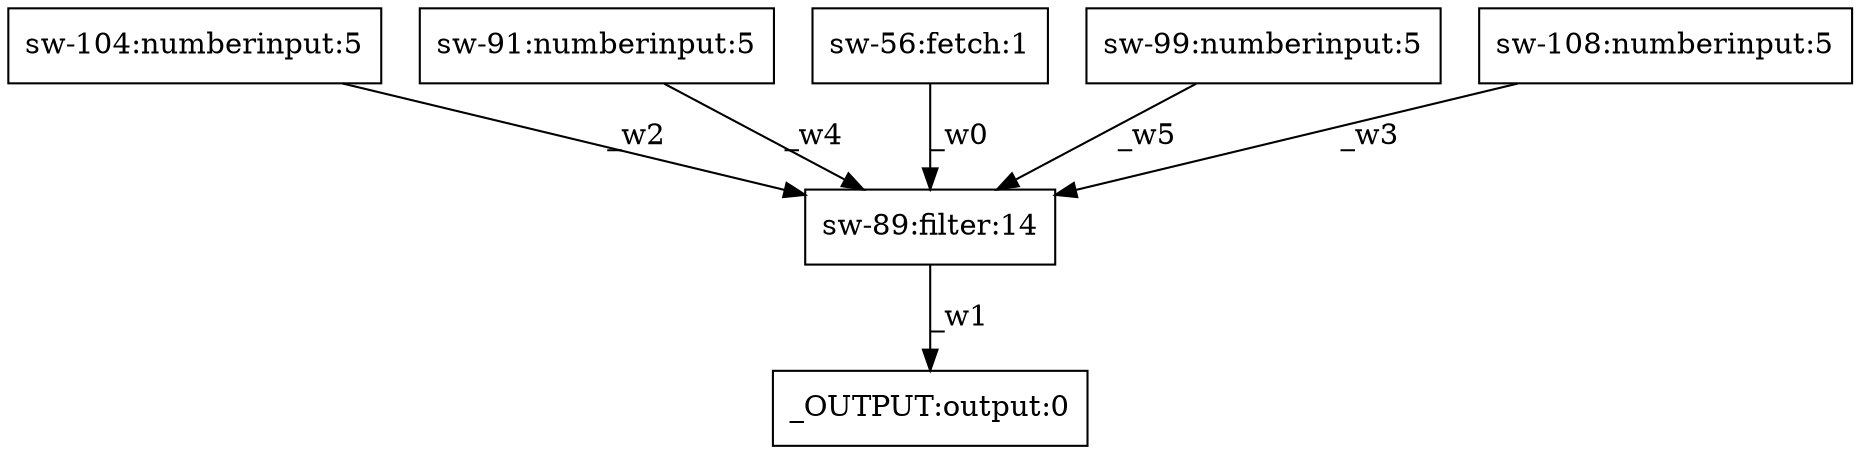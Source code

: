 digraph test1 { node [shape=box] "sw-89" [label="sw-89:filter:14"];"_OUTPUT" [label="_OUTPUT:output:0"];"sw-104" [label="sw-104:numberinput:5"];"sw-91" [label="sw-91:numberinput:5"];"sw-56" [label="sw-56:fetch:1"];"sw-99" [label="sw-99:numberinput:5"];"sw-108" [label="sw-108:numberinput:5"];"sw-56" -> "sw-89" [label="_w0"];"sw-89" -> "_OUTPUT" [label="_w1"];"sw-104" -> "sw-89" [label="_w2"];"sw-108" -> "sw-89" [label="_w3"];"sw-91" -> "sw-89" [label="_w4"];"sw-99" -> "sw-89" [label="_w5"];}